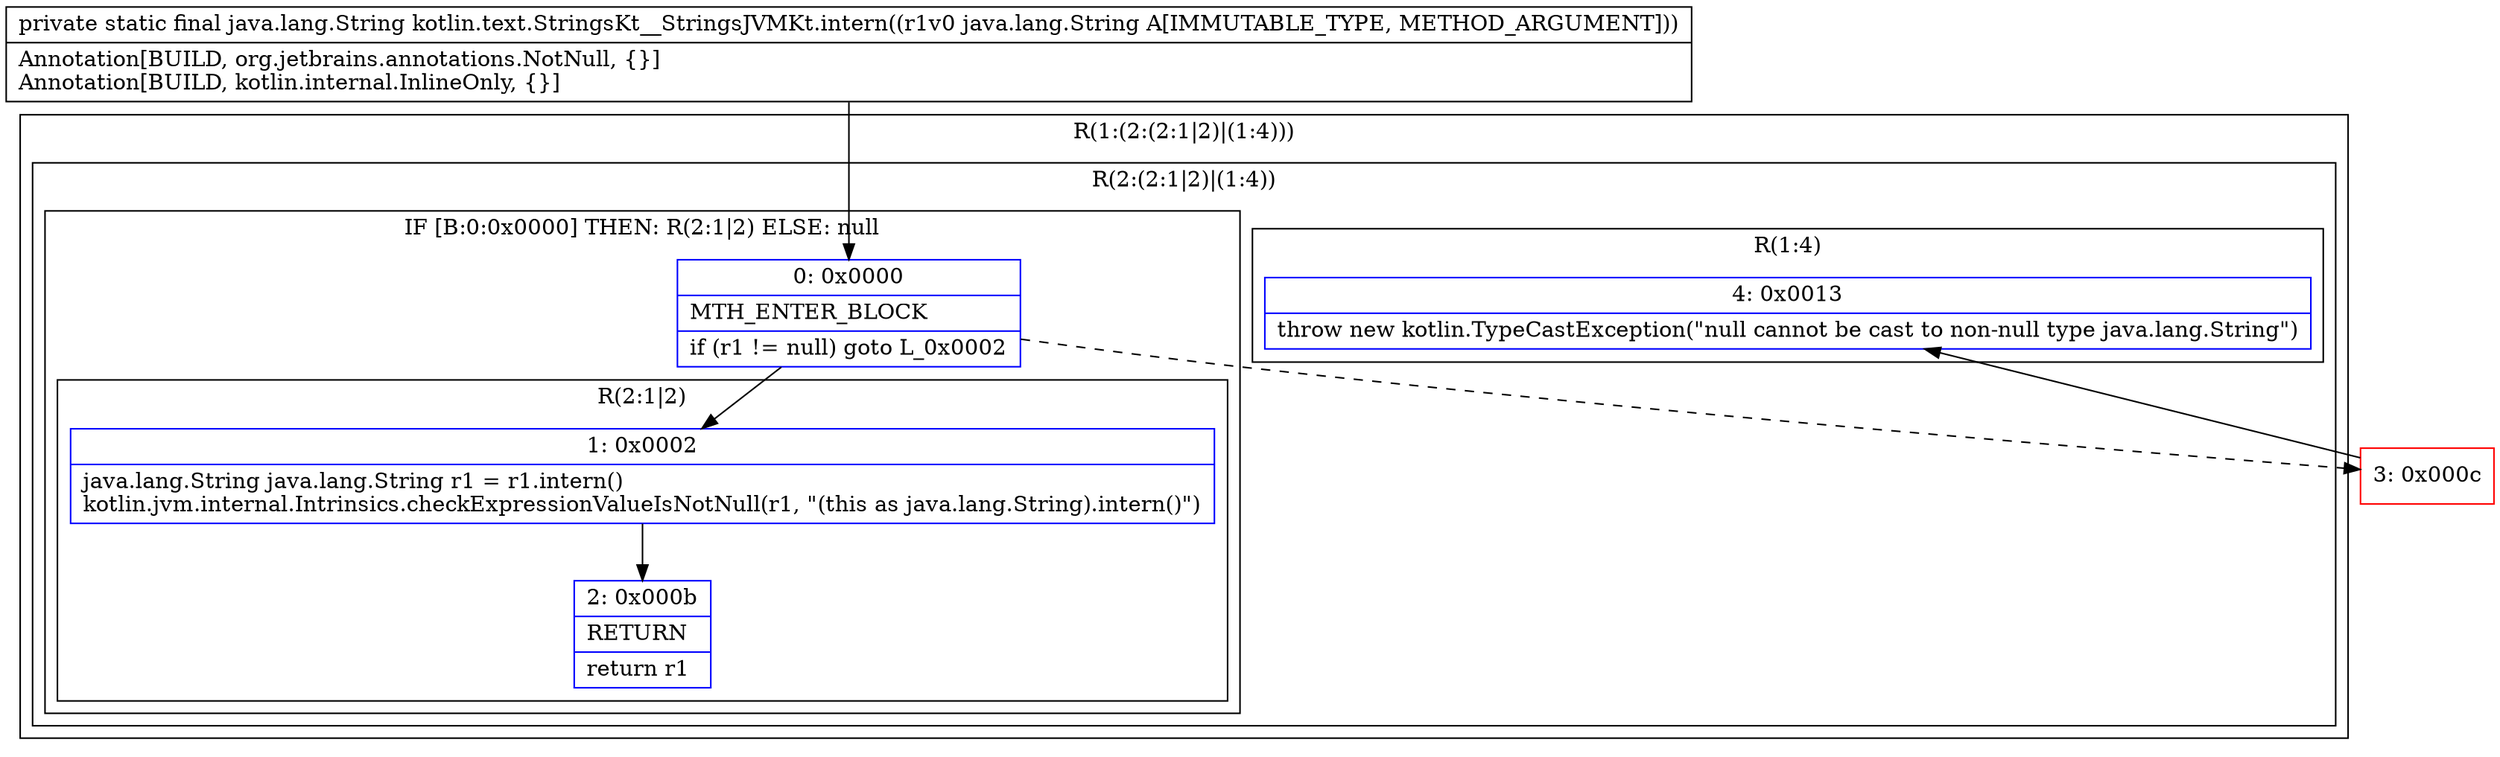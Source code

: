 digraph "CFG forkotlin.text.StringsKt__StringsJVMKt.intern(Ljava\/lang\/String;)Ljava\/lang\/String;" {
subgraph cluster_Region_792311942 {
label = "R(1:(2:(2:1|2)|(1:4)))";
node [shape=record,color=blue];
subgraph cluster_Region_1270025462 {
label = "R(2:(2:1|2)|(1:4))";
node [shape=record,color=blue];
subgraph cluster_IfRegion_899712842 {
label = "IF [B:0:0x0000] THEN: R(2:1|2) ELSE: null";
node [shape=record,color=blue];
Node_0 [shape=record,label="{0\:\ 0x0000|MTH_ENTER_BLOCK\l|if (r1 != null) goto L_0x0002\l}"];
subgraph cluster_Region_628937588 {
label = "R(2:1|2)";
node [shape=record,color=blue];
Node_1 [shape=record,label="{1\:\ 0x0002|java.lang.String java.lang.String r1 = r1.intern()\lkotlin.jvm.internal.Intrinsics.checkExpressionValueIsNotNull(r1, \"(this as java.lang.String).intern()\")\l}"];
Node_2 [shape=record,label="{2\:\ 0x000b|RETURN\l|return r1\l}"];
}
}
subgraph cluster_Region_203254612 {
label = "R(1:4)";
node [shape=record,color=blue];
Node_4 [shape=record,label="{4\:\ 0x0013|throw new kotlin.TypeCastException(\"null cannot be cast to non\-null type java.lang.String\")\l}"];
}
}
}
Node_3 [shape=record,color=red,label="{3\:\ 0x000c}"];
MethodNode[shape=record,label="{private static final java.lang.String kotlin.text.StringsKt__StringsJVMKt.intern((r1v0 java.lang.String A[IMMUTABLE_TYPE, METHOD_ARGUMENT]))  | Annotation[BUILD, org.jetbrains.annotations.NotNull, \{\}]\lAnnotation[BUILD, kotlin.internal.InlineOnly, \{\}]\l}"];
MethodNode -> Node_0;
Node_0 -> Node_1;
Node_0 -> Node_3[style=dashed];
Node_1 -> Node_2;
Node_3 -> Node_4;
}

